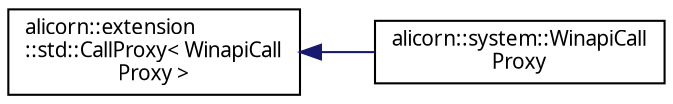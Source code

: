 digraph "Иерархия классов. Графический вид."
{
 // INTERACTIVE_SVG=YES
  edge [fontname="Verdana",fontsize="10",labelfontname="Verdana",labelfontsize="10"];
  node [fontname="Verdana",fontsize="10",shape=record];
  rankdir="LR";
  Node1 [label="alicorn::extension\l::std::CallProxy\< WinapiCall\lProxy \>",height=0.2,width=0.4,color="black", fillcolor="white", style="filled",URL="$a00068.html"];
  Node1 -> Node2 [dir="back",color="midnightblue",fontsize="10",style="solid",fontname="Verdana"];
  Node2 [label="alicorn::system::WinapiCall\lProxy",height=0.2,width=0.4,color="black", fillcolor="white", style="filled",URL="$a00145.html",tooltip="Класс входит в Проект System   Вспомогательный класс для обеспечения логики работы макроса WINAPI_CAL..."];
}
